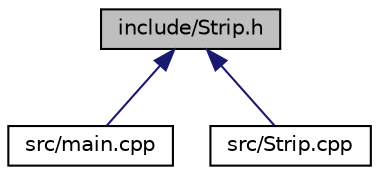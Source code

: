 digraph "include/Strip.h"
{
 // LATEX_PDF_SIZE
  edge [fontname="Helvetica",fontsize="10",labelfontname="Helvetica",labelfontsize="10"];
  node [fontname="Helvetica",fontsize="10",shape=record];
  Node1 [label="include/Strip.h",height=0.2,width=0.4,color="black", fillcolor="grey75", style="filled", fontcolor="black",tooltip="Contains the Strip class."];
  Node1 -> Node2 [dir="back",color="midnightblue",fontsize="10",style="solid",fontname="Helvetica"];
  Node2 [label="src/main.cpp",height=0.2,width=0.4,color="black", fillcolor="white", style="filled",URL="$main_8cpp.html",tooltip="Main firmware file for the strip tester."];
  Node1 -> Node3 [dir="back",color="midnightblue",fontsize="10",style="solid",fontname="Helvetica"];
  Node3 [label="src/Strip.cpp",height=0.2,width=0.4,color="black", fillcolor="white", style="filled",URL="$Strip_8cpp.html",tooltip="Contains function definitions for the Strip class."];
}
